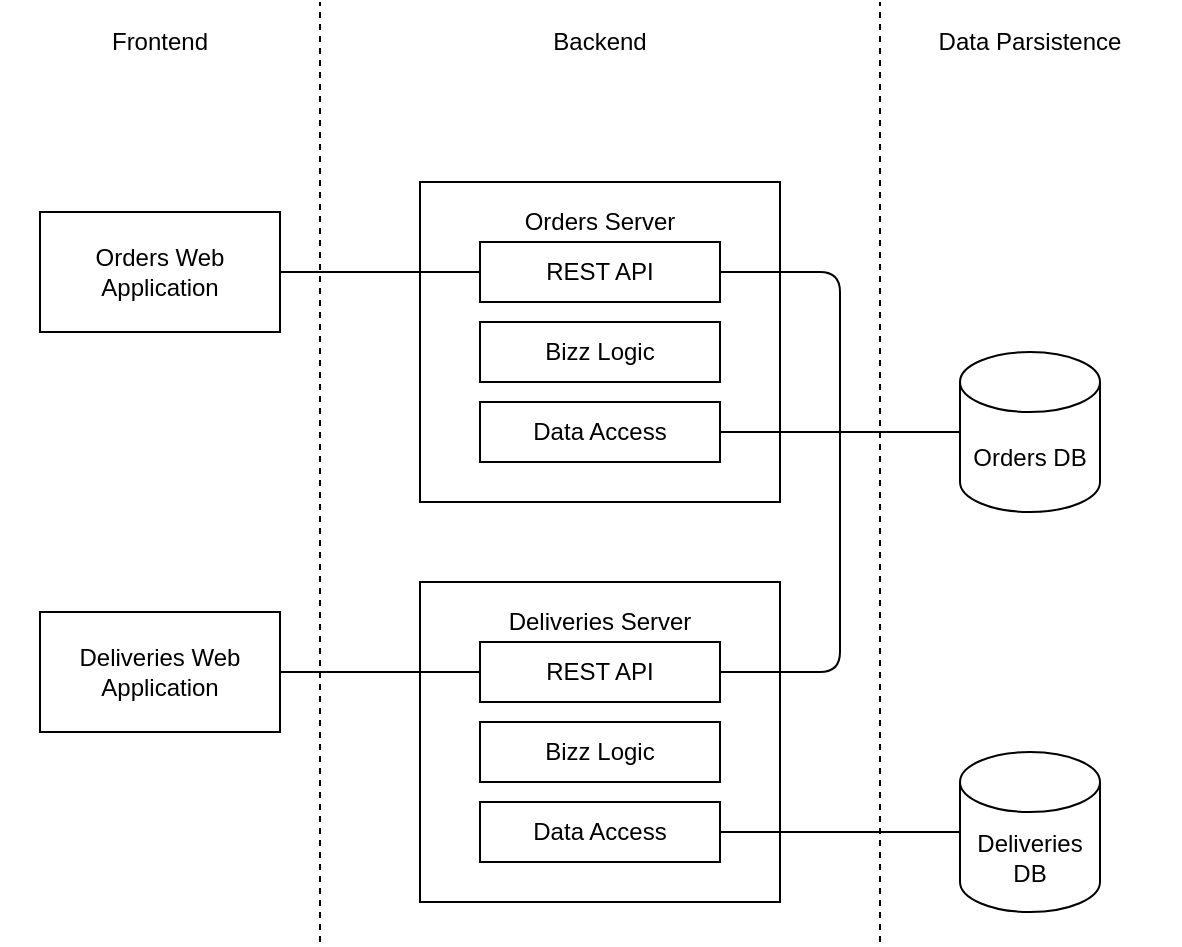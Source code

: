 <mxfile version="13.9.2"><diagram id="F5NcVYc9PlJXpp-uopYP" name="Page-1"><mxGraphModel dx="1348" dy="775" grid="1" gridSize="10" guides="1" tooltips="1" connect="1" arrows="1" fold="1" page="1" pageScale="1" pageWidth="850" pageHeight="1100" math="0" shadow="0"><root><mxCell id="0"/><mxCell id="1" parent="0"/><mxCell id="XyfpZ_QzaTByvPjJjuuN-1" value="" style="rounded=0;whiteSpace=wrap;html=1;" vertex="1" parent="1"><mxGeometry x="370" y="130" width="180" height="160" as="geometry"/></mxCell><mxCell id="XyfpZ_QzaTByvPjJjuuN-3" value="" style="endArrow=none;dashed=1;html=1;" edge="1" parent="1"><mxGeometry width="50" height="50" relative="1" as="geometry"><mxPoint x="320" y="510" as="sourcePoint"/><mxPoint x="320" y="40" as="targetPoint"/></mxGeometry></mxCell><mxCell id="XyfpZ_QzaTByvPjJjuuN-4" value="" style="endArrow=none;dashed=1;html=1;" edge="1" parent="1"><mxGeometry width="50" height="50" relative="1" as="geometry"><mxPoint x="600" y="510" as="sourcePoint"/><mxPoint x="600" y="40" as="targetPoint"/></mxGeometry></mxCell><mxCell id="XyfpZ_QzaTByvPjJjuuN-6" value="Orders Server" style="text;html=1;strokeColor=none;fillColor=none;align=center;verticalAlign=middle;whiteSpace=wrap;rounded=0;" vertex="1" parent="1"><mxGeometry x="370" y="140" width="180" height="20" as="geometry"/></mxCell><mxCell id="XyfpZ_QzaTByvPjJjuuN-7" value="REST API" style="rounded=0;whiteSpace=wrap;html=1;" vertex="1" parent="1"><mxGeometry x="400" y="160" width="120" height="30" as="geometry"/></mxCell><mxCell id="XyfpZ_QzaTByvPjJjuuN-10" value="Bizz Logic" style="rounded=0;whiteSpace=wrap;html=1;" vertex="1" parent="1"><mxGeometry x="400" y="200" width="120" height="30" as="geometry"/></mxCell><mxCell id="XyfpZ_QzaTByvPjJjuuN-11" value="Data Access" style="rounded=0;whiteSpace=wrap;html=1;" vertex="1" parent="1"><mxGeometry x="400" y="240" width="120" height="30" as="geometry"/></mxCell><mxCell id="XyfpZ_QzaTByvPjJjuuN-12" value="" style="rounded=0;whiteSpace=wrap;html=1;" vertex="1" parent="1"><mxGeometry x="370" y="330" width="180" height="160" as="geometry"/></mxCell><mxCell id="XyfpZ_QzaTByvPjJjuuN-13" value="Deliveries Server" style="text;html=1;strokeColor=none;fillColor=none;align=center;verticalAlign=middle;whiteSpace=wrap;rounded=0;" vertex="1" parent="1"><mxGeometry x="370" y="340" width="180" height="20" as="geometry"/></mxCell><mxCell id="XyfpZ_QzaTByvPjJjuuN-14" value="REST API" style="rounded=0;whiteSpace=wrap;html=1;" vertex="1" parent="1"><mxGeometry x="400" y="360" width="120" height="30" as="geometry"/></mxCell><mxCell id="XyfpZ_QzaTByvPjJjuuN-15" value="Bizz Logic" style="rounded=0;whiteSpace=wrap;html=1;" vertex="1" parent="1"><mxGeometry x="400" y="400" width="120" height="30" as="geometry"/></mxCell><mxCell id="XyfpZ_QzaTByvPjJjuuN-16" value="Data Access" style="rounded=0;whiteSpace=wrap;html=1;" vertex="1" parent="1"><mxGeometry x="400" y="440" width="120" height="30" as="geometry"/></mxCell><mxCell id="XyfpZ_QzaTByvPjJjuuN-17" value="Orders DB" style="shape=cylinder3;whiteSpace=wrap;html=1;boundedLbl=1;backgroundOutline=1;size=15;" vertex="1" parent="1"><mxGeometry x="640" y="215" width="70" height="80" as="geometry"/></mxCell><mxCell id="XyfpZ_QzaTByvPjJjuuN-18" value="Deliveries DB" style="shape=cylinder3;whiteSpace=wrap;html=1;boundedLbl=1;backgroundOutline=1;size=15;" vertex="1" parent="1"><mxGeometry x="640" y="415" width="70" height="80" as="geometry"/></mxCell><mxCell id="XyfpZ_QzaTByvPjJjuuN-19" value="Data Parsistence" style="text;html=1;strokeColor=none;fillColor=none;align=center;verticalAlign=middle;whiteSpace=wrap;rounded=0;" vertex="1" parent="1"><mxGeometry x="600" y="50" width="150" height="20" as="geometry"/></mxCell><mxCell id="XyfpZ_QzaTByvPjJjuuN-20" value="Backend" style="text;html=1;strokeColor=none;fillColor=none;align=center;verticalAlign=middle;whiteSpace=wrap;rounded=0;" vertex="1" parent="1"><mxGeometry x="320" y="50" width="280" height="20" as="geometry"/></mxCell><mxCell id="XyfpZ_QzaTByvPjJjuuN-21" value="Frontend" style="text;html=1;strokeColor=none;fillColor=none;align=center;verticalAlign=middle;whiteSpace=wrap;rounded=0;" vertex="1" parent="1"><mxGeometry x="160" y="50" width="160" height="20" as="geometry"/></mxCell><mxCell id="XyfpZ_QzaTByvPjJjuuN-22" value="Orders Web Application" style="rounded=0;whiteSpace=wrap;html=1;" vertex="1" parent="1"><mxGeometry x="180" y="145" width="120" height="60" as="geometry"/></mxCell><mxCell id="XyfpZ_QzaTByvPjJjuuN-23" value="Deliveries Web Application" style="rounded=0;whiteSpace=wrap;html=1;" vertex="1" parent="1"><mxGeometry x="180" y="345" width="120" height="60" as="geometry"/></mxCell><mxCell id="XyfpZ_QzaTByvPjJjuuN-24" value="" style="endArrow=none;html=1;entryX=0;entryY=0.5;entryDx=0;entryDy=0;entryPerimeter=0;exitX=1;exitY=0.5;exitDx=0;exitDy=0;" edge="1" parent="1" source="XyfpZ_QzaTByvPjJjuuN-16" target="XyfpZ_QzaTByvPjJjuuN-18"><mxGeometry width="50" height="50" relative="1" as="geometry"><mxPoint x="700" y="660" as="sourcePoint"/><mxPoint x="750" y="610" as="targetPoint"/></mxGeometry></mxCell><mxCell id="XyfpZ_QzaTByvPjJjuuN-25" value="" style="endArrow=none;html=1;entryX=0;entryY=0.5;entryDx=0;entryDy=0;entryPerimeter=0;exitX=1;exitY=0.5;exitDx=0;exitDy=0;" edge="1" parent="1" source="XyfpZ_QzaTByvPjJjuuN-11" target="XyfpZ_QzaTByvPjJjuuN-17"><mxGeometry width="50" height="50" relative="1" as="geometry"><mxPoint x="520" y="550" as="sourcePoint"/><mxPoint x="570" y="500" as="targetPoint"/></mxGeometry></mxCell><mxCell id="XyfpZ_QzaTByvPjJjuuN-26" value="" style="endArrow=none;html=1;entryX=0;entryY=0.5;entryDx=0;entryDy=0;exitX=1;exitY=0.5;exitDx=0;exitDy=0;" edge="1" parent="1" source="XyfpZ_QzaTByvPjJjuuN-22" target="XyfpZ_QzaTByvPjJjuuN-7"><mxGeometry width="50" height="50" relative="1" as="geometry"><mxPoint x="320" y="610" as="sourcePoint"/><mxPoint x="370" y="560" as="targetPoint"/></mxGeometry></mxCell><mxCell id="XyfpZ_QzaTByvPjJjuuN-27" value="" style="endArrow=none;html=1;entryX=0;entryY=0.5;entryDx=0;entryDy=0;exitX=1;exitY=0.5;exitDx=0;exitDy=0;" edge="1" parent="1" source="XyfpZ_QzaTByvPjJjuuN-23" target="XyfpZ_QzaTByvPjJjuuN-14"><mxGeometry width="50" height="50" relative="1" as="geometry"><mxPoint x="190" y="600" as="sourcePoint"/><mxPoint x="240" y="550" as="targetPoint"/></mxGeometry></mxCell><mxCell id="XyfpZ_QzaTByvPjJjuuN-28" value="" style="endArrow=none;html=1;entryX=1;entryY=0.5;entryDx=0;entryDy=0;exitX=1;exitY=0.5;exitDx=0;exitDy=0;" edge="1" parent="1" source="XyfpZ_QzaTByvPjJjuuN-14" target="XyfpZ_QzaTByvPjJjuuN-7"><mxGeometry width="50" height="50" relative="1" as="geometry"><mxPoint x="780" y="380" as="sourcePoint"/><mxPoint x="830" y="330" as="targetPoint"/><Array as="points"><mxPoint x="580" y="375"/><mxPoint x="580" y="280"/><mxPoint x="580" y="175"/></Array></mxGeometry></mxCell><mxCell id="XyfpZ_QzaTByvPjJjuuN-29" value="" style="shape=image;verticalLabelPosition=bottom;labelBackgroundColor=#ffffff;verticalAlign=top;aspect=fixed;imageAspect=0;image=https://miro.medium.com/max/876/1*j7q_cdCjUkhHhxJIvrpf1A.png;" vertex="1" parent="1"><mxGeometry x="386.97" y="70" width="146.07" height="50" as="geometry"/></mxCell><mxCell id="XyfpZ_QzaTByvPjJjuuN-30" value="" style="shape=image;verticalLabelPosition=bottom;labelBackgroundColor=#ffffff;verticalAlign=top;aspect=fixed;imageAspect=0;image=https://devtools.com.br/blog/wp-content/uploads/2013/06/MySQL-Logo.wine_.png;" vertex="1" parent="1"><mxGeometry x="632.5" y="70.0" width="85" height="56.72" as="geometry"/></mxCell><mxCell id="XyfpZ_QzaTByvPjJjuuN-31" value="" style="shape=image;verticalLabelPosition=bottom;labelBackgroundColor=#ffffff;verticalAlign=top;aspect=fixed;imageAspect=0;image=https://blog.wildix.com/wp-content/uploads/2020/06/react-logo.jpg;" vertex="1" parent="1"><mxGeometry x="190" y="74.62" width="100" height="55.38" as="geometry"/></mxCell></root></mxGraphModel></diagram></mxfile>